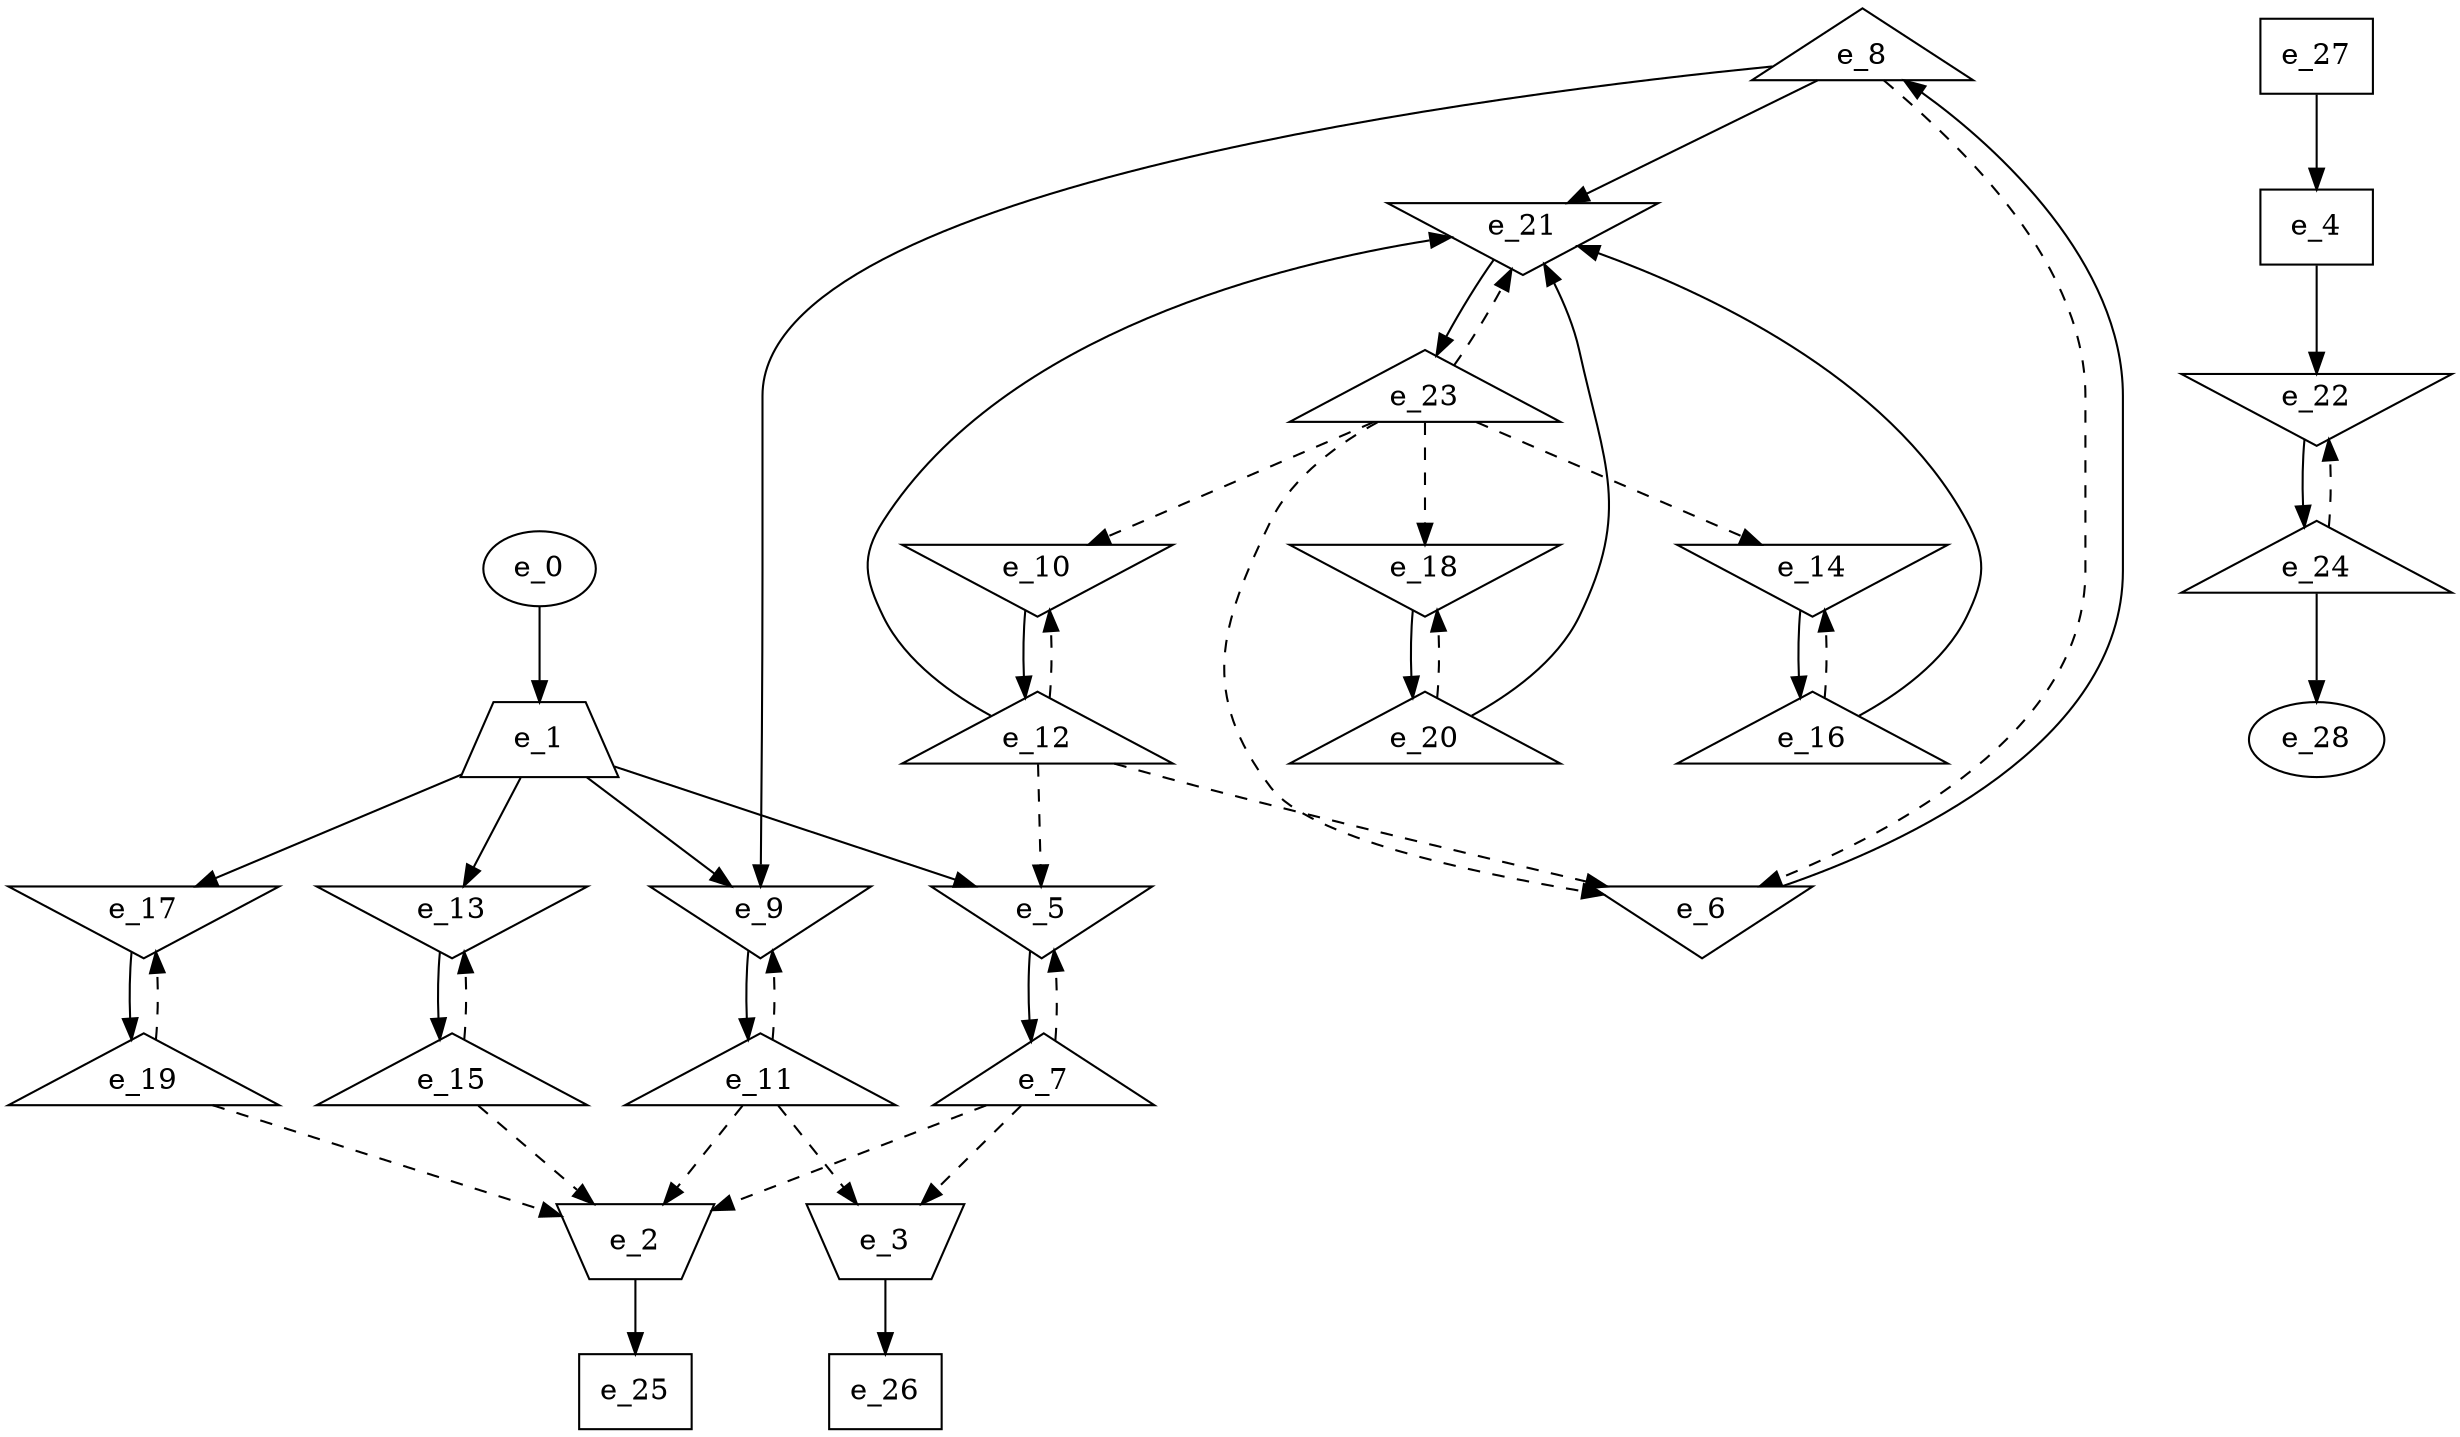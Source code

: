 digraph control_path {
  e_0: entry_node : n ;
  e_1 [shape = trapezium];
  e_2 [shape = invtrapezium];
  e_3 [shape = invtrapezium];
  e_4 [shape = dot];
  e_5 [shape = invtriangle];
  e_6 [shape = invtriangle];
  e_7 [shape = triangle];
  e_8 [shape = triangle];
  e_9 [shape = invtriangle];
  e_10 [shape = invtriangle];
  e_11 [shape = triangle];
  e_12 [shape = triangle];
  e_13 [shape = invtriangle];
  e_14 [shape = invtriangle];
  e_15 [shape = triangle];
  e_16 [shape = triangle];
  e_17 [shape = invtriangle];
  e_18 [shape = invtriangle];
  e_19 [shape = triangle];
  e_20 [shape = triangle];
  e_21 [shape = invtriangle];
  e_22 [shape = invtriangle];
  e_23 [shape = triangle];
  e_24 [shape = triangle];
  e_25 [shape = dot];
  e_26 [shape = dot];
  e_27 [shape = dot];
  e_28: exit_node : s ;
  e_0 -> e_1;
  e_11 -> e_2[style = dashed];
  e_15 -> e_2[style = dashed];
  e_19 -> e_2[style = dashed];
  e_7 -> e_2[style = dashed];
  e_11 -> e_3[style = dashed];
  e_7 -> e_3[style = dashed];
  e_27 -> e_4;
  e_1 -> e_5;
  e_12 -> e_5[style = dashed];
  e_7 -> e_5[style = dashed];
  e_23 -> e_6[style = dashed];
  e_12 -> e_6[style = dashed];
  e_8 -> e_6[style = dashed];
  e_5 -> e_7;
  e_6 -> e_8;
  e_8 -> e_9;
  e_1 -> e_9;
  e_11 -> e_9[style = dashed];
  e_23 -> e_10[style = dashed];
  e_12 -> e_10[style = dashed];
  e_9 -> e_11;
  e_10 -> e_12;
  e_1 -> e_13;
  e_15 -> e_13[style = dashed];
  e_23 -> e_14[style = dashed];
  e_16 -> e_14[style = dashed];
  e_13 -> e_15;
  e_14 -> e_16;
  e_1 -> e_17;
  e_19 -> e_17[style = dashed];
  e_23 -> e_18[style = dashed];
  e_20 -> e_18[style = dashed];
  e_17 -> e_19;
  e_18 -> e_20;
  e_12 -> e_21;
  e_16 -> e_21;
  e_20 -> e_21;
  e_8 -> e_21;
  e_23 -> e_21[style = dashed];
  e_4 -> e_22;
  e_24 -> e_22[style = dashed];
  e_21 -> e_23;
  e_22 -> e_24;
  e_2 -> e_25;
  e_3 -> e_26;
  e_24 -> e_28;
}
